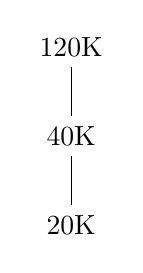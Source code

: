 \begin{tikzcd}
        120 \text{K} \\
        40 \text{K} \arrow[u,dash] \\
        20 \text{K} \arrow[u,dash]
\end{tikzcd}